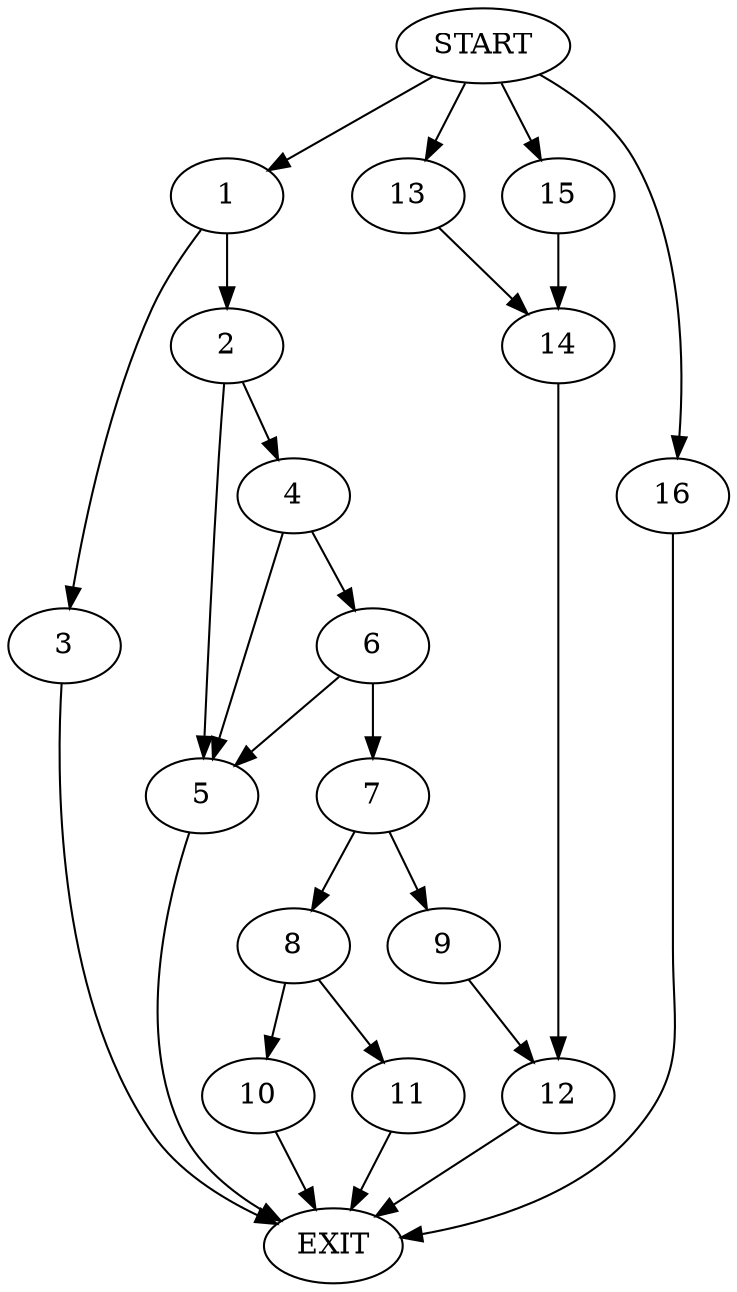 digraph {
0 [label="START"]
17 [label="EXIT"]
0 -> 1
1 -> 2
1 -> 3
3 -> 17
2 -> 4
2 -> 5
4 -> 6
4 -> 5
5 -> 17
6 -> 7
6 -> 5
7 -> 8
7 -> 9
8 -> 10
8 -> 11
9 -> 12
10 -> 17
11 -> 17
12 -> 17
0 -> 13
13 -> 14
14 -> 12
0 -> 15
15 -> 14
0 -> 16
16 -> 17
}
